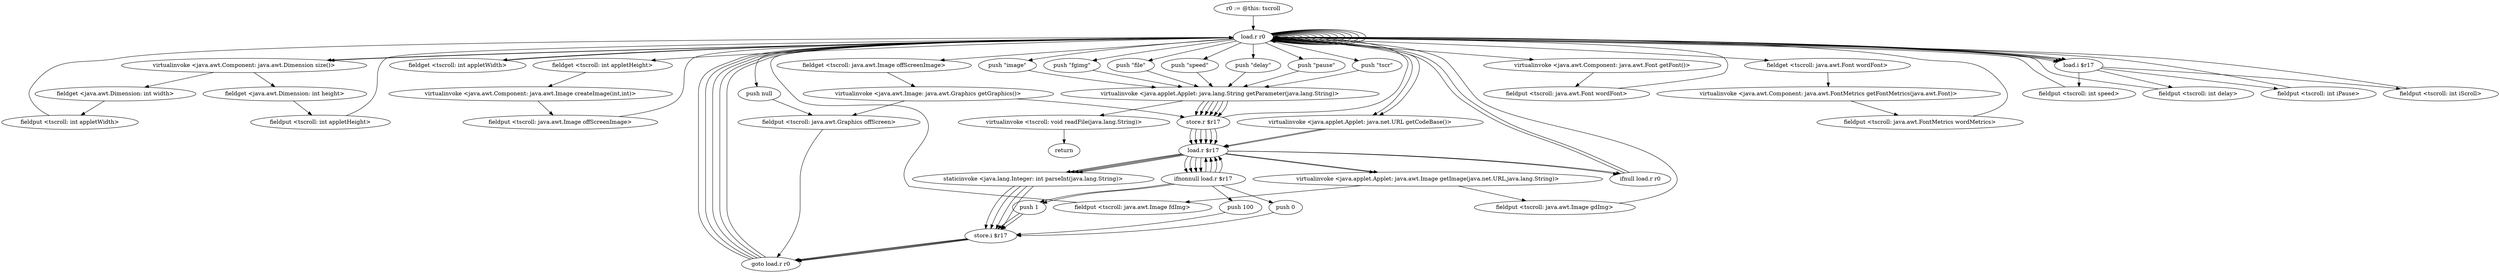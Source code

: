 digraph "" {
    "r0 := @this: tscroll"
    "load.r r0"
    "r0 := @this: tscroll"->"load.r r0";
    "load.r r0"->"load.r r0";
    "virtualinvoke <java.awt.Component: java.awt.Dimension size()>"
    "load.r r0"->"virtualinvoke <java.awt.Component: java.awt.Dimension size()>";
    "fieldget <java.awt.Dimension: int width>"
    "virtualinvoke <java.awt.Component: java.awt.Dimension size()>"->"fieldget <java.awt.Dimension: int width>";
    "fieldput <tscroll: int appletWidth>"
    "fieldget <java.awt.Dimension: int width>"->"fieldput <tscroll: int appletWidth>";
    "fieldput <tscroll: int appletWidth>"->"load.r r0";
    "load.r r0"->"load.r r0";
    "load.r r0"->"virtualinvoke <java.awt.Component: java.awt.Dimension size()>";
    "fieldget <java.awt.Dimension: int height>"
    "virtualinvoke <java.awt.Component: java.awt.Dimension size()>"->"fieldget <java.awt.Dimension: int height>";
    "fieldput <tscroll: int appletHeight>"
    "fieldget <java.awt.Dimension: int height>"->"fieldput <tscroll: int appletHeight>";
    "fieldput <tscroll: int appletHeight>"->"load.r r0";
    "load.r r0"->"load.r r0";
    "load.r r0"->"load.r r0";
    "fieldget <tscroll: int appletWidth>"
    "load.r r0"->"fieldget <tscroll: int appletWidth>";
    "fieldget <tscroll: int appletWidth>"->"load.r r0";
    "fieldget <tscroll: int appletHeight>"
    "load.r r0"->"fieldget <tscroll: int appletHeight>";
    "virtualinvoke <java.awt.Component: java.awt.Image createImage(int,int)>"
    "fieldget <tscroll: int appletHeight>"->"virtualinvoke <java.awt.Component: java.awt.Image createImage(int,int)>";
    "fieldput <tscroll: java.awt.Image offScreenImage>"
    "virtualinvoke <java.awt.Component: java.awt.Image createImage(int,int)>"->"fieldput <tscroll: java.awt.Image offScreenImage>";
    "fieldput <tscroll: java.awt.Image offScreenImage>"->"load.r r0";
    "load.r r0"->"load.r r0";
    "fieldget <tscroll: java.awt.Image offScreenImage>"
    "load.r r0"->"fieldget <tscroll: java.awt.Image offScreenImage>";
    "virtualinvoke <java.awt.Image: java.awt.Graphics getGraphics()>"
    "fieldget <tscroll: java.awt.Image offScreenImage>"->"virtualinvoke <java.awt.Image: java.awt.Graphics getGraphics()>";
    "fieldput <tscroll: java.awt.Graphics offScreen>"
    "virtualinvoke <java.awt.Image: java.awt.Graphics getGraphics()>"->"fieldput <tscroll: java.awt.Graphics offScreen>";
    "goto load.r r0"
    "fieldput <tscroll: java.awt.Graphics offScreen>"->"goto load.r r0";
    "goto load.r r0"->"load.r r0";
    "load.r r0"->"load.r r0";
    "virtualinvoke <java.awt.Component: java.awt.Font getFont()>"
    "load.r r0"->"virtualinvoke <java.awt.Component: java.awt.Font getFont()>";
    "fieldput <tscroll: java.awt.Font wordFont>"
    "virtualinvoke <java.awt.Component: java.awt.Font getFont()>"->"fieldput <tscroll: java.awt.Font wordFont>";
    "fieldput <tscroll: java.awt.Font wordFont>"->"load.r r0";
    "load.r r0"->"load.r r0";
    "load.r r0"->"load.r r0";
    "fieldget <tscroll: java.awt.Font wordFont>"
    "load.r r0"->"fieldget <tscroll: java.awt.Font wordFont>";
    "virtualinvoke <java.awt.Component: java.awt.FontMetrics getFontMetrics(java.awt.Font)>"
    "fieldget <tscroll: java.awt.Font wordFont>"->"virtualinvoke <java.awt.Component: java.awt.FontMetrics getFontMetrics(java.awt.Font)>";
    "fieldput <tscroll: java.awt.FontMetrics wordMetrics>"
    "virtualinvoke <java.awt.Component: java.awt.FontMetrics getFontMetrics(java.awt.Font)>"->"fieldput <tscroll: java.awt.FontMetrics wordMetrics>";
    "fieldput <tscroll: java.awt.FontMetrics wordMetrics>"->"load.r r0";
    "push \"speed\""
    "load.r r0"->"push \"speed\"";
    "virtualinvoke <java.applet.Applet: java.lang.String getParameter(java.lang.String)>"
    "push \"speed\""->"virtualinvoke <java.applet.Applet: java.lang.String getParameter(java.lang.String)>";
    "store.r $r17"
    "virtualinvoke <java.applet.Applet: java.lang.String getParameter(java.lang.String)>"->"store.r $r17";
    "load.r $r17"
    "store.r $r17"->"load.r $r17";
    "ifnonnull load.r $r17"
    "load.r $r17"->"ifnonnull load.r $r17";
    "push 1"
    "ifnonnull load.r $r17"->"push 1";
    "store.i $r17"
    "push 1"->"store.i $r17";
    "store.i $r17"->"goto load.r r0";
    "goto load.r r0"->"load.r r0";
    "load.i $r17"
    "load.r r0"->"load.i $r17";
    "fieldput <tscroll: int speed>"
    "load.i $r17"->"fieldput <tscroll: int speed>";
    "fieldput <tscroll: int speed>"->"load.r r0";
    "push \"delay\""
    "load.r r0"->"push \"delay\"";
    "push \"delay\""->"virtualinvoke <java.applet.Applet: java.lang.String getParameter(java.lang.String)>";
    "virtualinvoke <java.applet.Applet: java.lang.String getParameter(java.lang.String)>"->"store.r $r17";
    "store.r $r17"->"load.r $r17";
    "load.r $r17"->"ifnonnull load.r $r17";
    "push 100"
    "ifnonnull load.r $r17"->"push 100";
    "push 100"->"store.i $r17";
    "store.i $r17"->"goto load.r r0";
    "goto load.r r0"->"load.r r0";
    "load.r r0"->"load.i $r17";
    "fieldput <tscroll: int delay>"
    "load.i $r17"->"fieldput <tscroll: int delay>";
    "fieldput <tscroll: int delay>"->"load.r r0";
    "push \"pause\""
    "load.r r0"->"push \"pause\"";
    "push \"pause\""->"virtualinvoke <java.applet.Applet: java.lang.String getParameter(java.lang.String)>";
    "virtualinvoke <java.applet.Applet: java.lang.String getParameter(java.lang.String)>"->"store.r $r17";
    "store.r $r17"->"load.r $r17";
    "load.r $r17"->"ifnonnull load.r $r17";
    "push 0"
    "ifnonnull load.r $r17"->"push 0";
    "push 0"->"store.i $r17";
    "store.i $r17"->"goto load.r r0";
    "goto load.r r0"->"load.r r0";
    "load.r r0"->"load.i $r17";
    "fieldput <tscroll: int iPause>"
    "load.i $r17"->"fieldput <tscroll: int iPause>";
    "fieldput <tscroll: int iPause>"->"load.r r0";
    "push \"tscr\""
    "load.r r0"->"push \"tscr\"";
    "push \"tscr\""->"virtualinvoke <java.applet.Applet: java.lang.String getParameter(java.lang.String)>";
    "virtualinvoke <java.applet.Applet: java.lang.String getParameter(java.lang.String)>"->"store.r $r17";
    "store.r $r17"->"load.r $r17";
    "load.r $r17"->"ifnonnull load.r $r17";
    "ifnonnull load.r $r17"->"push 1";
    "push 1"->"store.i $r17";
    "store.i $r17"->"goto load.r r0";
    "goto load.r r0"->"load.r r0";
    "load.r r0"->"load.i $r17";
    "fieldput <tscroll: int iScroll>"
    "load.i $r17"->"fieldput <tscroll: int iScroll>";
    "fieldput <tscroll: int iScroll>"->"load.r r0";
    "push \"image\""
    "load.r r0"->"push \"image\"";
    "push \"image\""->"virtualinvoke <java.applet.Applet: java.lang.String getParameter(java.lang.String)>";
    "virtualinvoke <java.applet.Applet: java.lang.String getParameter(java.lang.String)>"->"store.r $r17";
    "store.r $r17"->"load.r $r17";
    "ifnull load.r r0"
    "load.r $r17"->"ifnull load.r r0";
    "ifnull load.r r0"->"load.r r0";
    "load.r r0"->"load.r r0";
    "load.r r0"->"load.r r0";
    "virtualinvoke <java.applet.Applet: java.net.URL getCodeBase()>"
    "load.r r0"->"virtualinvoke <java.applet.Applet: java.net.URL getCodeBase()>";
    "virtualinvoke <java.applet.Applet: java.net.URL getCodeBase()>"->"load.r $r17";
    "virtualinvoke <java.applet.Applet: java.awt.Image getImage(java.net.URL,java.lang.String)>"
    "load.r $r17"->"virtualinvoke <java.applet.Applet: java.awt.Image getImage(java.net.URL,java.lang.String)>";
    "fieldput <tscroll: java.awt.Image fdImg>"
    "virtualinvoke <java.applet.Applet: java.awt.Image getImage(java.net.URL,java.lang.String)>"->"fieldput <tscroll: java.awt.Image fdImg>";
    "fieldput <tscroll: java.awt.Image fdImg>"->"load.r r0";
    "push \"fgimg\""
    "load.r r0"->"push \"fgimg\"";
    "push \"fgimg\""->"virtualinvoke <java.applet.Applet: java.lang.String getParameter(java.lang.String)>";
    "virtualinvoke <java.applet.Applet: java.lang.String getParameter(java.lang.String)>"->"store.r $r17";
    "store.r $r17"->"load.r $r17";
    "load.r $r17"->"ifnull load.r r0";
    "ifnull load.r r0"->"load.r r0";
    "load.r r0"->"load.r r0";
    "load.r r0"->"load.r r0";
    "load.r r0"->"virtualinvoke <java.applet.Applet: java.net.URL getCodeBase()>";
    "virtualinvoke <java.applet.Applet: java.net.URL getCodeBase()>"->"load.r $r17";
    "load.r $r17"->"virtualinvoke <java.applet.Applet: java.awt.Image getImage(java.net.URL,java.lang.String)>";
    "fieldput <tscroll: java.awt.Image gdImg>"
    "virtualinvoke <java.applet.Applet: java.awt.Image getImage(java.net.URL,java.lang.String)>"->"fieldput <tscroll: java.awt.Image gdImg>";
    "fieldput <tscroll: java.awt.Image gdImg>"->"load.r r0";
    "load.r r0"->"load.r r0";
    "push \"file\""
    "load.r r0"->"push \"file\"";
    "push \"file\""->"virtualinvoke <java.applet.Applet: java.lang.String getParameter(java.lang.String)>";
    "virtualinvoke <tscroll: void readFile(java.lang.String)>"
    "virtualinvoke <java.applet.Applet: java.lang.String getParameter(java.lang.String)>"->"virtualinvoke <tscroll: void readFile(java.lang.String)>";
    "return"
    "virtualinvoke <tscroll: void readFile(java.lang.String)>"->"return";
    "ifnonnull load.r $r17"->"load.r $r17";
    "staticinvoke <java.lang.Integer: int parseInt(java.lang.String)>"
    "load.r $r17"->"staticinvoke <java.lang.Integer: int parseInt(java.lang.String)>";
    "staticinvoke <java.lang.Integer: int parseInt(java.lang.String)>"->"store.i $r17";
    "ifnonnull load.r $r17"->"load.r $r17";
    "load.r $r17"->"staticinvoke <java.lang.Integer: int parseInt(java.lang.String)>";
    "staticinvoke <java.lang.Integer: int parseInt(java.lang.String)>"->"store.i $r17";
    "ifnonnull load.r $r17"->"load.r $r17";
    "load.r $r17"->"staticinvoke <java.lang.Integer: int parseInt(java.lang.String)>";
    "staticinvoke <java.lang.Integer: int parseInt(java.lang.String)>"->"store.i $r17";
    "ifnonnull load.r $r17"->"load.r $r17";
    "load.r $r17"->"staticinvoke <java.lang.Integer: int parseInt(java.lang.String)>";
    "staticinvoke <java.lang.Integer: int parseInt(java.lang.String)>"->"store.i $r17";
    "virtualinvoke <java.awt.Image: java.awt.Graphics getGraphics()>"->"store.r $r17";
    "store.r $r17"->"load.r r0";
    "push null"
    "load.r r0"->"push null";
    "push null"->"fieldput <tscroll: java.awt.Graphics offScreen>";
}
